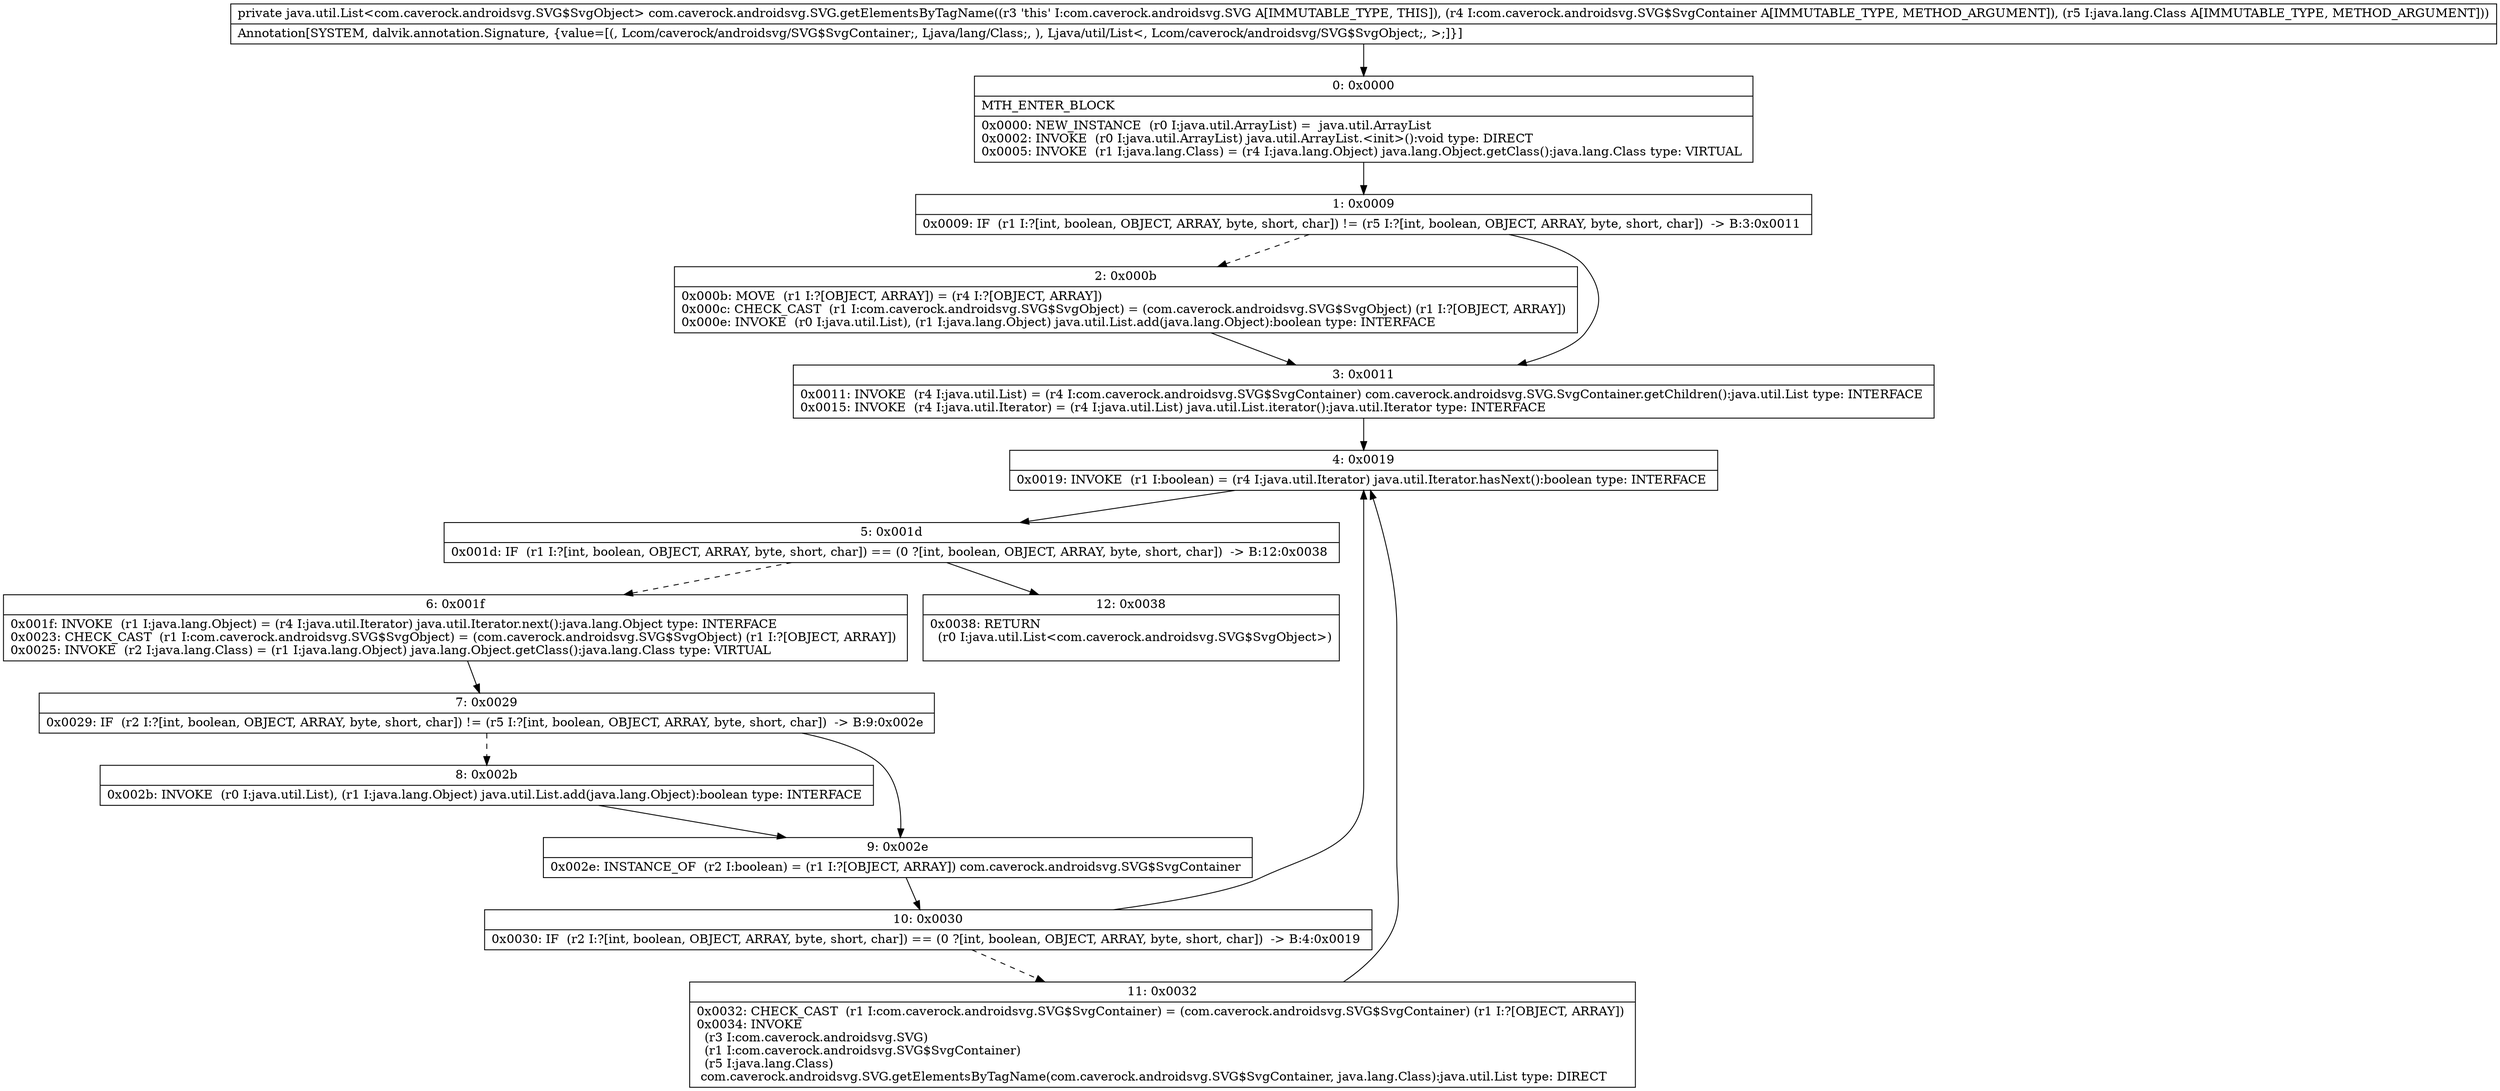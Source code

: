 digraph "CFG forcom.caverock.androidsvg.SVG.getElementsByTagName(Lcom\/caverock\/androidsvg\/SVG$SvgContainer;Ljava\/lang\/Class;)Ljava\/util\/List;" {
Node_0 [shape=record,label="{0\:\ 0x0000|MTH_ENTER_BLOCK\l|0x0000: NEW_INSTANCE  (r0 I:java.util.ArrayList) =  java.util.ArrayList \l0x0002: INVOKE  (r0 I:java.util.ArrayList) java.util.ArrayList.\<init\>():void type: DIRECT \l0x0005: INVOKE  (r1 I:java.lang.Class) = (r4 I:java.lang.Object) java.lang.Object.getClass():java.lang.Class type: VIRTUAL \l}"];
Node_1 [shape=record,label="{1\:\ 0x0009|0x0009: IF  (r1 I:?[int, boolean, OBJECT, ARRAY, byte, short, char]) != (r5 I:?[int, boolean, OBJECT, ARRAY, byte, short, char])  \-\> B:3:0x0011 \l}"];
Node_2 [shape=record,label="{2\:\ 0x000b|0x000b: MOVE  (r1 I:?[OBJECT, ARRAY]) = (r4 I:?[OBJECT, ARRAY]) \l0x000c: CHECK_CAST  (r1 I:com.caverock.androidsvg.SVG$SvgObject) = (com.caverock.androidsvg.SVG$SvgObject) (r1 I:?[OBJECT, ARRAY]) \l0x000e: INVOKE  (r0 I:java.util.List), (r1 I:java.lang.Object) java.util.List.add(java.lang.Object):boolean type: INTERFACE \l}"];
Node_3 [shape=record,label="{3\:\ 0x0011|0x0011: INVOKE  (r4 I:java.util.List) = (r4 I:com.caverock.androidsvg.SVG$SvgContainer) com.caverock.androidsvg.SVG.SvgContainer.getChildren():java.util.List type: INTERFACE \l0x0015: INVOKE  (r4 I:java.util.Iterator) = (r4 I:java.util.List) java.util.List.iterator():java.util.Iterator type: INTERFACE \l}"];
Node_4 [shape=record,label="{4\:\ 0x0019|0x0019: INVOKE  (r1 I:boolean) = (r4 I:java.util.Iterator) java.util.Iterator.hasNext():boolean type: INTERFACE \l}"];
Node_5 [shape=record,label="{5\:\ 0x001d|0x001d: IF  (r1 I:?[int, boolean, OBJECT, ARRAY, byte, short, char]) == (0 ?[int, boolean, OBJECT, ARRAY, byte, short, char])  \-\> B:12:0x0038 \l}"];
Node_6 [shape=record,label="{6\:\ 0x001f|0x001f: INVOKE  (r1 I:java.lang.Object) = (r4 I:java.util.Iterator) java.util.Iterator.next():java.lang.Object type: INTERFACE \l0x0023: CHECK_CAST  (r1 I:com.caverock.androidsvg.SVG$SvgObject) = (com.caverock.androidsvg.SVG$SvgObject) (r1 I:?[OBJECT, ARRAY]) \l0x0025: INVOKE  (r2 I:java.lang.Class) = (r1 I:java.lang.Object) java.lang.Object.getClass():java.lang.Class type: VIRTUAL \l}"];
Node_7 [shape=record,label="{7\:\ 0x0029|0x0029: IF  (r2 I:?[int, boolean, OBJECT, ARRAY, byte, short, char]) != (r5 I:?[int, boolean, OBJECT, ARRAY, byte, short, char])  \-\> B:9:0x002e \l}"];
Node_8 [shape=record,label="{8\:\ 0x002b|0x002b: INVOKE  (r0 I:java.util.List), (r1 I:java.lang.Object) java.util.List.add(java.lang.Object):boolean type: INTERFACE \l}"];
Node_9 [shape=record,label="{9\:\ 0x002e|0x002e: INSTANCE_OF  (r2 I:boolean) = (r1 I:?[OBJECT, ARRAY]) com.caverock.androidsvg.SVG$SvgContainer \l}"];
Node_10 [shape=record,label="{10\:\ 0x0030|0x0030: IF  (r2 I:?[int, boolean, OBJECT, ARRAY, byte, short, char]) == (0 ?[int, boolean, OBJECT, ARRAY, byte, short, char])  \-\> B:4:0x0019 \l}"];
Node_11 [shape=record,label="{11\:\ 0x0032|0x0032: CHECK_CAST  (r1 I:com.caverock.androidsvg.SVG$SvgContainer) = (com.caverock.androidsvg.SVG$SvgContainer) (r1 I:?[OBJECT, ARRAY]) \l0x0034: INVOKE  \l  (r3 I:com.caverock.androidsvg.SVG)\l  (r1 I:com.caverock.androidsvg.SVG$SvgContainer)\l  (r5 I:java.lang.Class)\l com.caverock.androidsvg.SVG.getElementsByTagName(com.caverock.androidsvg.SVG$SvgContainer, java.lang.Class):java.util.List type: DIRECT \l}"];
Node_12 [shape=record,label="{12\:\ 0x0038|0x0038: RETURN  \l  (r0 I:java.util.List\<com.caverock.androidsvg.SVG$SvgObject\>)\l \l}"];
MethodNode[shape=record,label="{private java.util.List\<com.caverock.androidsvg.SVG$SvgObject\> com.caverock.androidsvg.SVG.getElementsByTagName((r3 'this' I:com.caverock.androidsvg.SVG A[IMMUTABLE_TYPE, THIS]), (r4 I:com.caverock.androidsvg.SVG$SvgContainer A[IMMUTABLE_TYPE, METHOD_ARGUMENT]), (r5 I:java.lang.Class A[IMMUTABLE_TYPE, METHOD_ARGUMENT]))  | Annotation[SYSTEM, dalvik.annotation.Signature, \{value=[(, Lcom\/caverock\/androidsvg\/SVG$SvgContainer;, Ljava\/lang\/Class;, ), Ljava\/util\/List\<, Lcom\/caverock\/androidsvg\/SVG$SvgObject;, \>;]\}]\l}"];
MethodNode -> Node_0;
Node_0 -> Node_1;
Node_1 -> Node_2[style=dashed];
Node_1 -> Node_3;
Node_2 -> Node_3;
Node_3 -> Node_4;
Node_4 -> Node_5;
Node_5 -> Node_6[style=dashed];
Node_5 -> Node_12;
Node_6 -> Node_7;
Node_7 -> Node_8[style=dashed];
Node_7 -> Node_9;
Node_8 -> Node_9;
Node_9 -> Node_10;
Node_10 -> Node_4;
Node_10 -> Node_11[style=dashed];
Node_11 -> Node_4;
}

